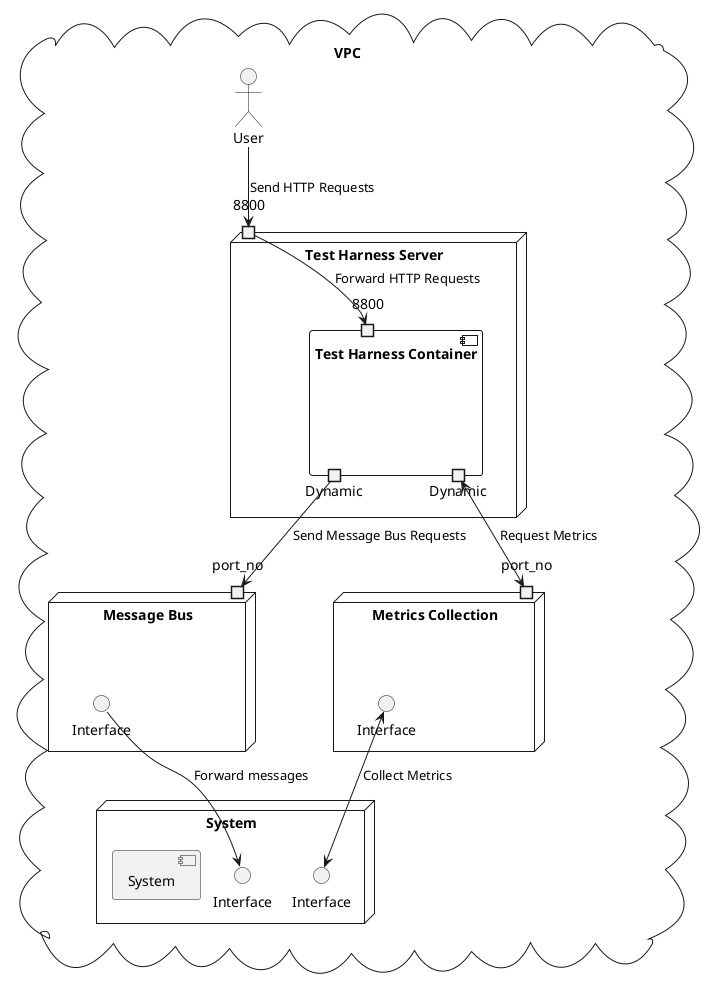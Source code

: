 @startuml deployment
cloud VPC {
    actor User
    node "System" as EC2PV {
        interface "Interface" as PVMBusPort
        interface "Interface" as MetricsPort
        component "System" as PV
    }
    node "Message Bus" as MBus {
        port "port_no" as MBusPortin
        interface "Interface" as MBusPortout
    }
    node "Metrics Collection" as Metrics {
        port "port_no" as MetricsPortin
        interface "Interface" as MetricsPortOut
    }
    node "Test Harness Server" as EC2Harness {
        port "8800" as ec2_8800
        component "Test Harness Container" as TH {
            portin "8800" as TH_8800
            portout "Dynamic" as TH_Dynamic_message
            portout "Dynamic" as TH_Dynamic_metrics
        }
    }
}
ec2_8800 --> TH_8800 : Forward HTTP Requests
User --> ec2_8800 : Send HTTP Requests
TH_Dynamic_message --> MBusPortin : Send Message Bus Requests
MBusPortout --> PVMBusPort : Forward messages
TH_Dynamic_metrics <--> MetricsPortin : Request Metrics
MetricsPortOut <--> MetricsPort: Collect Metrics

@enduml
